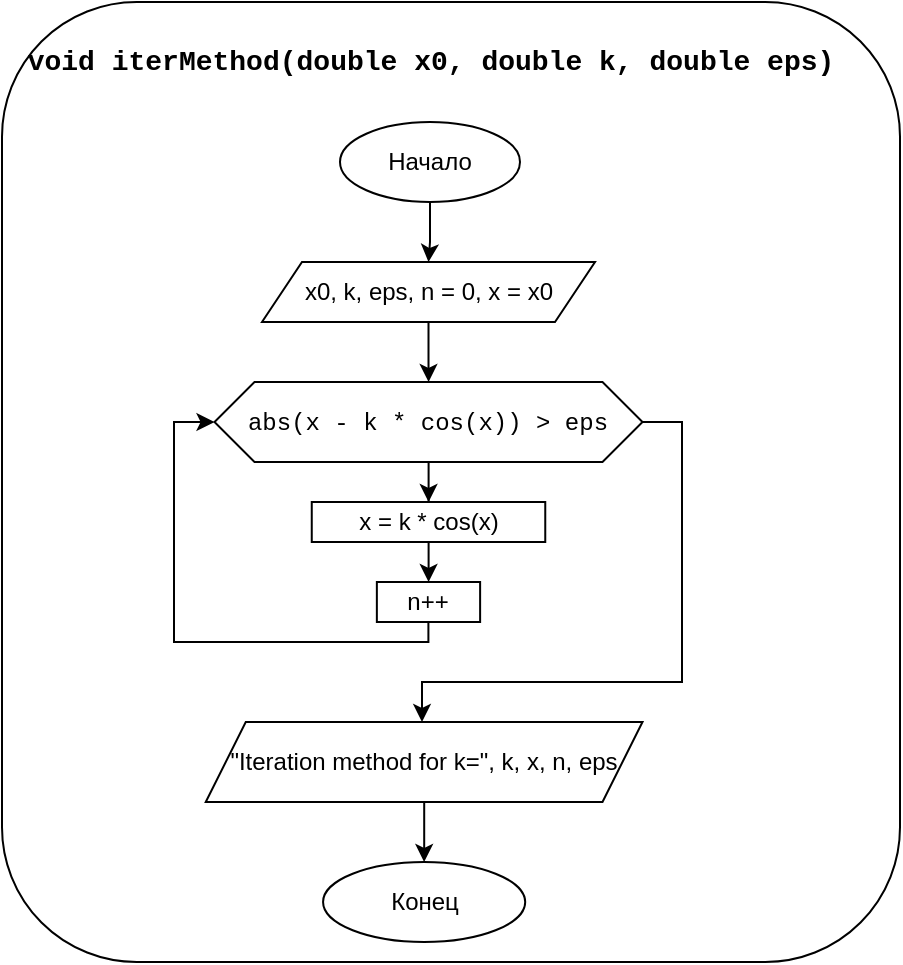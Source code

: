 <mxfile version="15.1.3" type="device"><diagram id="5WaeA8rflwK0QquqIL8G" name="Страница 1"><mxGraphModel dx="1351" dy="960" grid="1" gridSize="10" guides="1" tooltips="1" connect="1" arrows="1" fold="1" page="1" pageScale="1" pageWidth="827" pageHeight="1169" math="0" shadow="0"><root><mxCell id="0"/><mxCell id="1" parent="0"/><mxCell id="kJUybUBRXscngmUUYZpK-2" value="" style="rounded=1;whiteSpace=wrap;html=1;fillColor=none;arcSize=15;" parent="1" vertex="1"><mxGeometry x="200" y="20" width="449" height="480" as="geometry"/></mxCell><mxCell id="kJUybUBRXscngmUUYZpK-1" value="&lt;div style=&quot;font-family: &amp;#34;menlo&amp;#34; , &amp;#34;monaco&amp;#34; , &amp;#34;courier new&amp;#34; , monospace ; line-height: 18px&quot;&gt;&lt;font style=&quot;font-size: 14px&quot;&gt;&lt;b&gt;&lt;span&gt;void&lt;/span&gt; &lt;span&gt;iterMethod&lt;/span&gt;(&lt;span&gt;double&lt;/span&gt; x0, &lt;span&gt;double&lt;/span&gt; k, &lt;span&gt;double&lt;/span&gt; eps)&lt;/b&gt;&lt;/font&gt;&lt;/div&gt;" style="text;html=1;align=center;verticalAlign=middle;resizable=0;points=[];autosize=1;strokeColor=none;fillColor=none;" parent="1" vertex="1"><mxGeometry x="204" y="40" width="420" height="20" as="geometry"/></mxCell><mxCell id="kJUybUBRXscngmUUYZpK-8" value="" style="edgeStyle=orthogonalEdgeStyle;rounded=0;orthogonalLoop=1;jettySize=auto;html=1;" parent="1" source="kJUybUBRXscngmUUYZpK-3" target="kJUybUBRXscngmUUYZpK-7" edge="1"><mxGeometry relative="1" as="geometry"/></mxCell><mxCell id="kJUybUBRXscngmUUYZpK-3" value="x0, k, eps, n = 0, x = x0" style="shape=parallelogram;perimeter=parallelogramPerimeter;whiteSpace=wrap;html=1;fixedSize=1;fillColor=none;" parent="1" vertex="1"><mxGeometry x="330" y="150" width="166.5" height="30" as="geometry"/></mxCell><mxCell id="kJUybUBRXscngmUUYZpK-5" value="" style="edgeStyle=orthogonalEdgeStyle;rounded=0;orthogonalLoop=1;jettySize=auto;html=1;" parent="1" source="kJUybUBRXscngmUUYZpK-4" target="kJUybUBRXscngmUUYZpK-3" edge="1"><mxGeometry relative="1" as="geometry"/></mxCell><mxCell id="kJUybUBRXscngmUUYZpK-4" value="Начало" style="ellipse;whiteSpace=wrap;html=1;fillColor=none;" parent="1" vertex="1"><mxGeometry x="369" y="80" width="90" height="40" as="geometry"/></mxCell><mxCell id="kJUybUBRXscngmUUYZpK-11" value="" style="edgeStyle=orthogonalEdgeStyle;rounded=0;orthogonalLoop=1;jettySize=auto;html=1;" parent="1" source="kJUybUBRXscngmUUYZpK-7" target="kJUybUBRXscngmUUYZpK-10" edge="1"><mxGeometry relative="1" as="geometry"/></mxCell><mxCell id="kJUybUBRXscngmUUYZpK-17" value="" style="edgeStyle=orthogonalEdgeStyle;rounded=0;orthogonalLoop=1;jettySize=auto;html=1;" parent="1" source="kJUybUBRXscngmUUYZpK-7" target="kJUybUBRXscngmUUYZpK-16" edge="1"><mxGeometry relative="1" as="geometry"><Array as="points"><mxPoint x="540" y="230"/><mxPoint x="540" y="360"/><mxPoint x="410" y="360"/></Array></mxGeometry></mxCell><mxCell id="kJUybUBRXscngmUUYZpK-7" value="&lt;div style=&quot;font-family: menlo, monaco, &amp;quot;courier new&amp;quot;, monospace; line-height: 18px;&quot;&gt;&lt;span style=&quot;&quot;&gt;abs&lt;/span&gt;(&lt;span style=&quot;&quot;&gt;x&lt;/span&gt; &lt;span style=&quot;&quot;&gt;-&lt;/span&gt; k &lt;span style=&quot;&quot;&gt;*&lt;/span&gt; &lt;span style=&quot;&quot;&gt;cos&lt;/span&gt;(&lt;span style=&quot;&quot;&gt;x&lt;/span&gt;)) &lt;span style=&quot;&quot;&gt;&amp;gt;&lt;/span&gt; eps&lt;/div&gt;" style="shape=hexagon;perimeter=hexagonPerimeter2;whiteSpace=wrap;html=1;fixedSize=1;fillColor=none;" parent="1" vertex="1"><mxGeometry x="306.25" y="210" width="214" height="40" as="geometry"/></mxCell><mxCell id="kJUybUBRXscngmUUYZpK-9" style="edgeStyle=orthogonalEdgeStyle;rounded=0;orthogonalLoop=1;jettySize=auto;html=1;exitX=0.5;exitY=1;exitDx=0;exitDy=0;" parent="1" source="kJUybUBRXscngmUUYZpK-7" target="kJUybUBRXscngmUUYZpK-7" edge="1"><mxGeometry relative="1" as="geometry"/></mxCell><mxCell id="kJUybUBRXscngmUUYZpK-13" value="" style="edgeStyle=orthogonalEdgeStyle;rounded=0;orthogonalLoop=1;jettySize=auto;html=1;" parent="1" source="kJUybUBRXscngmUUYZpK-10" target="kJUybUBRXscngmUUYZpK-12" edge="1"><mxGeometry relative="1" as="geometry"/></mxCell><mxCell id="kJUybUBRXscngmUUYZpK-10" value="x = k * cos(x)" style="whiteSpace=wrap;html=1;fillColor=none;" parent="1" vertex="1"><mxGeometry x="354.88" y="270" width="116.75" height="20" as="geometry"/></mxCell><mxCell id="kJUybUBRXscngmUUYZpK-15" value="" style="edgeStyle=orthogonalEdgeStyle;rounded=0;orthogonalLoop=1;jettySize=auto;html=1;entryX=0;entryY=0.5;entryDx=0;entryDy=0;" parent="1" source="kJUybUBRXscngmUUYZpK-12" target="kJUybUBRXscngmUUYZpK-7" edge="1"><mxGeometry relative="1" as="geometry"><mxPoint x="413.2" y="390" as="targetPoint"/><Array as="points"><mxPoint x="413" y="340"/><mxPoint x="286" y="340"/><mxPoint x="286" y="230"/></Array></mxGeometry></mxCell><mxCell id="kJUybUBRXscngmUUYZpK-12" value="n++" style="whiteSpace=wrap;html=1;fillColor=none;" parent="1" vertex="1"><mxGeometry x="387.43" y="310" width="51.63" height="20" as="geometry"/></mxCell><mxCell id="kJUybUBRXscngmUUYZpK-19" value="" style="edgeStyle=orthogonalEdgeStyle;rounded=0;orthogonalLoop=1;jettySize=auto;html=1;" parent="1" source="kJUybUBRXscngmUUYZpK-16" target="kJUybUBRXscngmUUYZpK-18" edge="1"><mxGeometry relative="1" as="geometry"/></mxCell><mxCell id="kJUybUBRXscngmUUYZpK-16" value="&quot;Iteration method for k=&quot;, k, x, n, eps" style="shape=parallelogram;perimeter=parallelogramPerimeter;whiteSpace=wrap;html=1;fixedSize=1;fillColor=none;" parent="1" vertex="1"><mxGeometry x="301.88" y="380" width="218.37" height="40" as="geometry"/></mxCell><mxCell id="kJUybUBRXscngmUUYZpK-18" value="Конец" style="ellipse;whiteSpace=wrap;html=1;fillColor=none;" parent="1" vertex="1"><mxGeometry x="360.53" y="450" width="101.07" height="40" as="geometry"/></mxCell></root></mxGraphModel></diagram></mxfile>